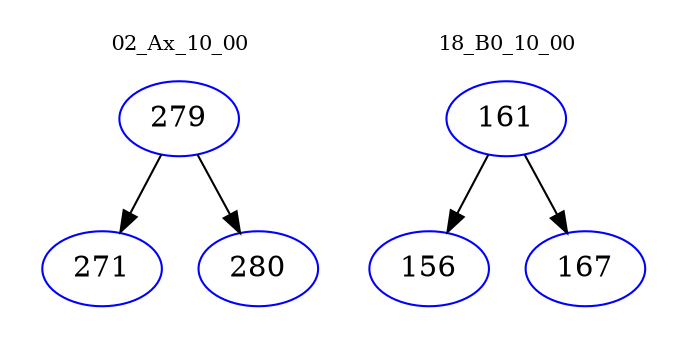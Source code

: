 digraph{
subgraph cluster_0 {
color = white
label = "02_Ax_10_00";
fontsize=10;
T0_279 [label="279", color="blue"]
T0_279 -> T0_271 [color="black"]
T0_271 [label="271", color="blue"]
T0_279 -> T0_280 [color="black"]
T0_280 [label="280", color="blue"]
}
subgraph cluster_1 {
color = white
label = "18_B0_10_00";
fontsize=10;
T1_161 [label="161", color="blue"]
T1_161 -> T1_156 [color="black"]
T1_156 [label="156", color="blue"]
T1_161 -> T1_167 [color="black"]
T1_167 [label="167", color="blue"]
}
}
